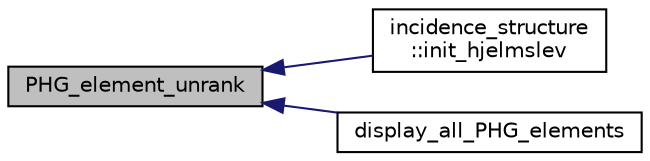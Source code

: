 digraph "PHG_element_unrank"
{
  edge [fontname="Helvetica",fontsize="10",labelfontname="Helvetica",labelfontsize="10"];
  node [fontname="Helvetica",fontsize="10",shape=record];
  rankdir="LR";
  Node15025 [label="PHG_element_unrank",height=0.2,width=0.4,color="black", fillcolor="grey75", style="filled", fontcolor="black"];
  Node15025 -> Node15026 [dir="back",color="midnightblue",fontsize="10",style="solid",fontname="Helvetica"];
  Node15026 [label="incidence_structure\l::init_hjelmslev",height=0.2,width=0.4,color="black", fillcolor="white", style="filled",URL="$da/d8a/classincidence__structure.html#a1a2747e3da4031ca577273f403346823"];
  Node15025 -> Node15027 [dir="back",color="midnightblue",fontsize="10",style="solid",fontname="Helvetica"];
  Node15027 [label="display_all_PHG_elements",height=0.2,width=0.4,color="black", fillcolor="white", style="filled",URL="$df/de4/projective_8_c.html#a7d923a53ab2450e899269b1bfffffd1e"];
}
